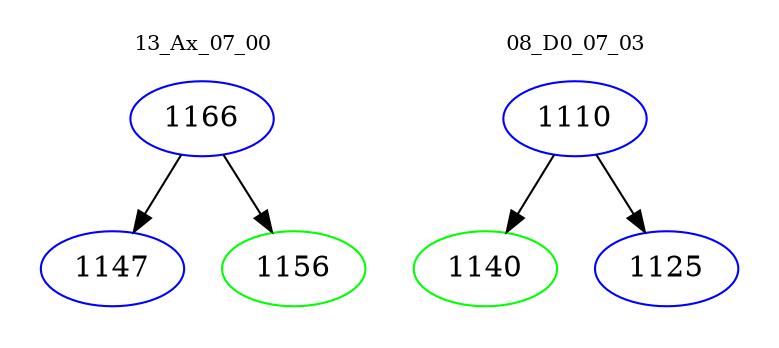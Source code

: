 digraph{
subgraph cluster_0 {
color = white
label = "13_Ax_07_00";
fontsize=10;
T0_1166 [label="1166", color="blue"]
T0_1166 -> T0_1147 [color="black"]
T0_1147 [label="1147", color="blue"]
T0_1166 -> T0_1156 [color="black"]
T0_1156 [label="1156", color="green"]
}
subgraph cluster_1 {
color = white
label = "08_D0_07_03";
fontsize=10;
T1_1110 [label="1110", color="blue"]
T1_1110 -> T1_1140 [color="black"]
T1_1140 [label="1140", color="green"]
T1_1110 -> T1_1125 [color="black"]
T1_1125 [label="1125", color="blue"]
}
}
